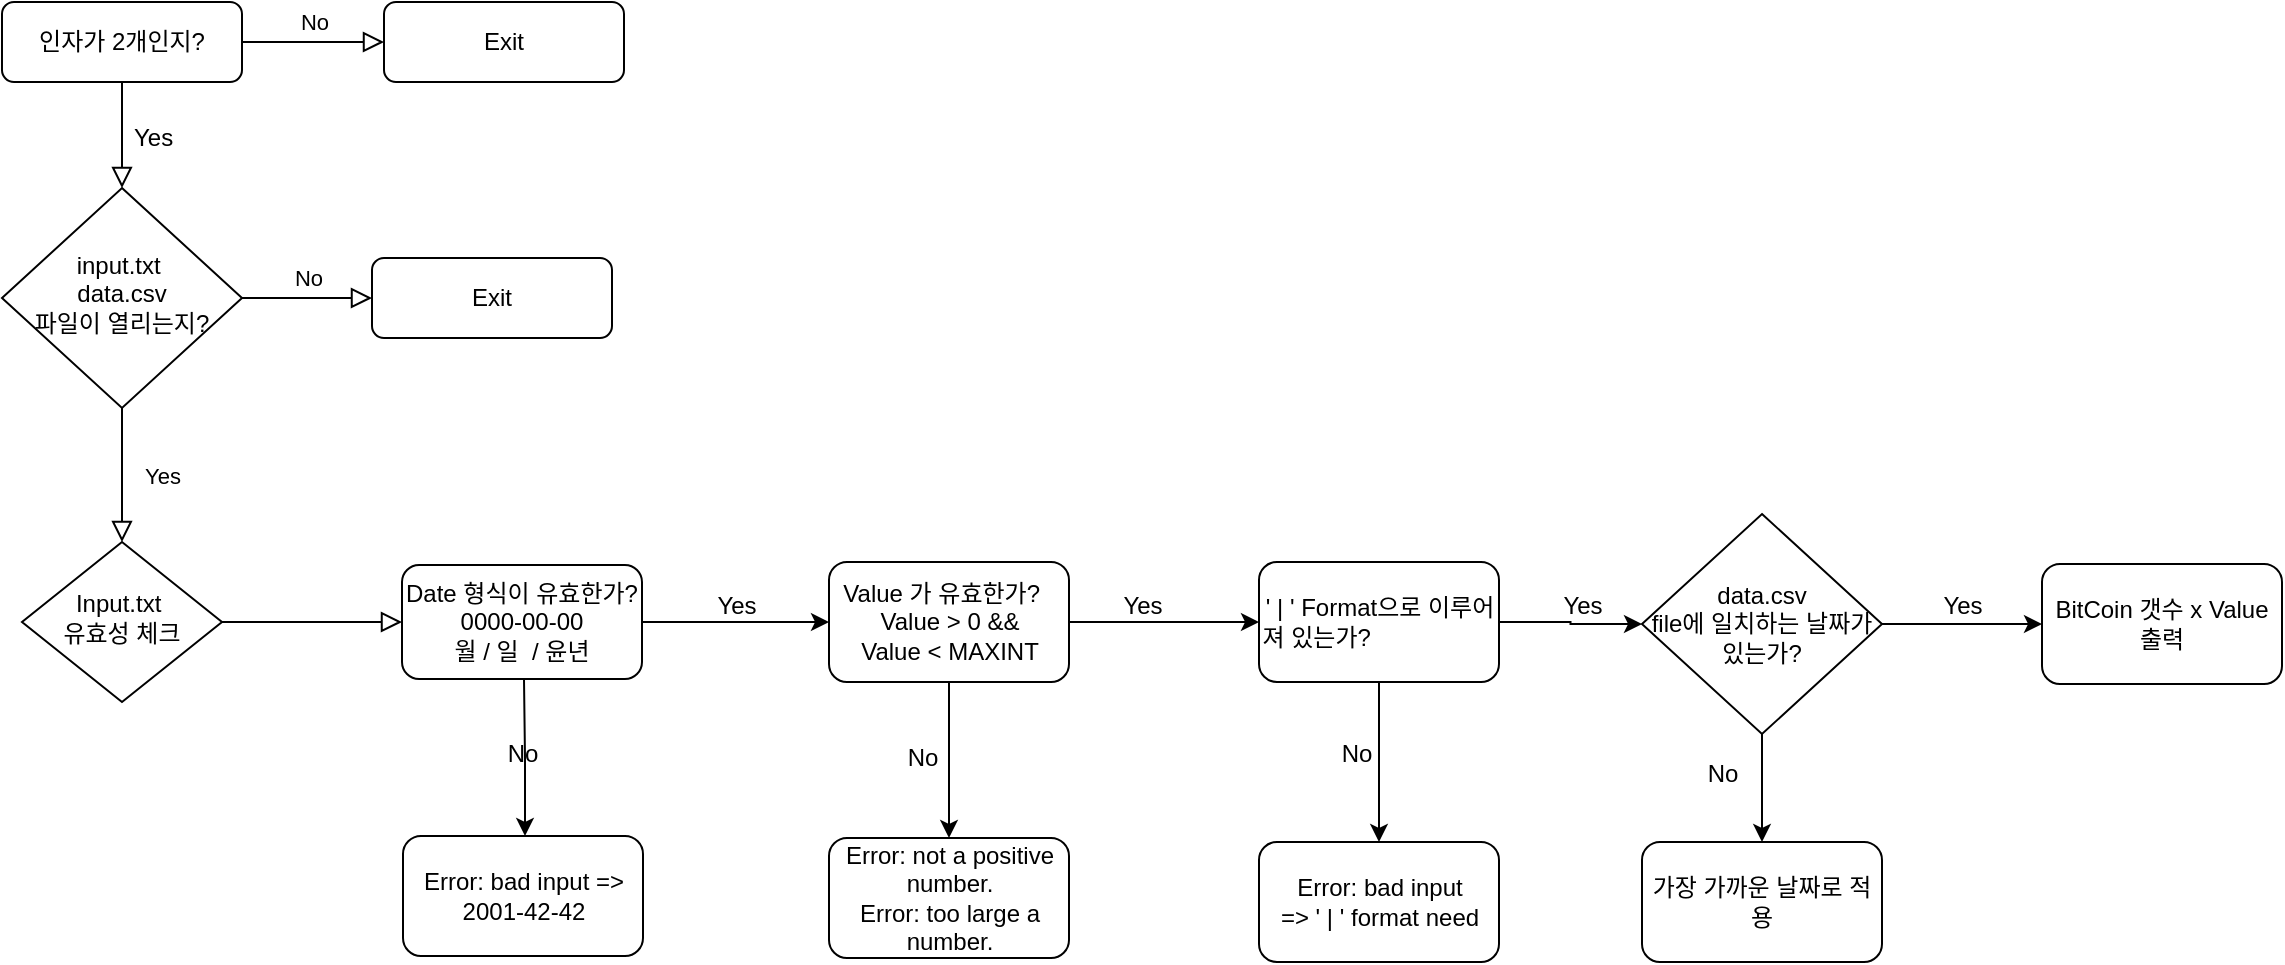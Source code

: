 <mxfile version="23.1.5" type="github">
  <diagram id="C5RBs43oDa-KdzZeNtuy" name="Page-1">
    <mxGraphModel dx="1554" dy="985" grid="1" gridSize="10" guides="1" tooltips="1" connect="1" arrows="1" fold="1" page="1" pageScale="1" pageWidth="827" pageHeight="1169" math="0" shadow="0">
      <root>
        <mxCell id="WIyWlLk6GJQsqaUBKTNV-0" />
        <mxCell id="WIyWlLk6GJQsqaUBKTNV-1" parent="WIyWlLk6GJQsqaUBKTNV-0" />
        <mxCell id="WIyWlLk6GJQsqaUBKTNV-2" value="" style="rounded=0;html=1;jettySize=auto;orthogonalLoop=1;fontSize=11;endArrow=block;endFill=0;endSize=8;strokeWidth=1;shadow=0;labelBackgroundColor=none;edgeStyle=orthogonalEdgeStyle;" parent="WIyWlLk6GJQsqaUBKTNV-1" source="WIyWlLk6GJQsqaUBKTNV-3" target="WIyWlLk6GJQsqaUBKTNV-6" edge="1">
          <mxGeometry relative="1" as="geometry" />
        </mxCell>
        <mxCell id="WIyWlLk6GJQsqaUBKTNV-3" value="인자가 2개인지?" style="rounded=1;whiteSpace=wrap;html=1;fontSize=12;glass=0;strokeWidth=1;shadow=0;" parent="WIyWlLk6GJQsqaUBKTNV-1" vertex="1">
          <mxGeometry x="170" y="77" width="120" height="40" as="geometry" />
        </mxCell>
        <mxCell id="WIyWlLk6GJQsqaUBKTNV-4" value="Yes" style="rounded=0;html=1;jettySize=auto;orthogonalLoop=1;fontSize=11;endArrow=block;endFill=0;endSize=8;strokeWidth=1;shadow=0;labelBackgroundColor=none;edgeStyle=orthogonalEdgeStyle;" parent="WIyWlLk6GJQsqaUBKTNV-1" source="WIyWlLk6GJQsqaUBKTNV-6" target="WIyWlLk6GJQsqaUBKTNV-10" edge="1">
          <mxGeometry y="20" relative="1" as="geometry">
            <mxPoint as="offset" />
          </mxGeometry>
        </mxCell>
        <mxCell id="WIyWlLk6GJQsqaUBKTNV-5" value="No" style="edgeStyle=orthogonalEdgeStyle;rounded=0;html=1;jettySize=auto;orthogonalLoop=1;fontSize=11;endArrow=block;endFill=0;endSize=8;strokeWidth=1;shadow=0;labelBackgroundColor=none;" parent="WIyWlLk6GJQsqaUBKTNV-1" source="WIyWlLk6GJQsqaUBKTNV-6" target="WIyWlLk6GJQsqaUBKTNV-7" edge="1">
          <mxGeometry y="10" relative="1" as="geometry">
            <mxPoint as="offset" />
          </mxGeometry>
        </mxCell>
        <mxCell id="WIyWlLk6GJQsqaUBKTNV-6" value="input.txt&amp;nbsp;&lt;br&gt;data.csv&lt;br&gt;파일이 열리는지?" style="rhombus;whiteSpace=wrap;html=1;shadow=0;fontFamily=Helvetica;fontSize=12;align=center;strokeWidth=1;spacing=6;spacingTop=-4;" parent="WIyWlLk6GJQsqaUBKTNV-1" vertex="1">
          <mxGeometry x="170" y="170" width="120" height="110" as="geometry" />
        </mxCell>
        <mxCell id="WIyWlLk6GJQsqaUBKTNV-7" value="Exit" style="rounded=1;whiteSpace=wrap;html=1;fontSize=12;glass=0;strokeWidth=1;shadow=0;" parent="WIyWlLk6GJQsqaUBKTNV-1" vertex="1">
          <mxGeometry x="355" y="205" width="120" height="40" as="geometry" />
        </mxCell>
        <mxCell id="WIyWlLk6GJQsqaUBKTNV-9" value="" style="edgeStyle=orthogonalEdgeStyle;rounded=0;html=1;jettySize=auto;orthogonalLoop=1;fontSize=11;endArrow=block;endFill=0;endSize=8;strokeWidth=1;shadow=0;labelBackgroundColor=none;" parent="WIyWlLk6GJQsqaUBKTNV-1" source="WIyWlLk6GJQsqaUBKTNV-10" target="WIyWlLk6GJQsqaUBKTNV-12" edge="1">
          <mxGeometry x="0.012" y="10" relative="1" as="geometry">
            <mxPoint as="offset" />
          </mxGeometry>
        </mxCell>
        <mxCell id="WIyWlLk6GJQsqaUBKTNV-10" value="Input.txt&amp;nbsp;&lt;br&gt;유효성 체크" style="rhombus;whiteSpace=wrap;html=1;shadow=0;fontFamily=Helvetica;fontSize=12;align=center;strokeWidth=1;spacing=6;spacingTop=-4;" parent="WIyWlLk6GJQsqaUBKTNV-1" vertex="1">
          <mxGeometry x="180" y="347" width="100" height="80" as="geometry" />
        </mxCell>
        <mxCell id="C9c9lyA6cy7FM_qj0vax-11" value="" style="edgeStyle=orthogonalEdgeStyle;rounded=0;orthogonalLoop=1;jettySize=auto;html=1;exitX=1;exitY=0.5;exitDx=0;exitDy=0;" edge="1" parent="WIyWlLk6GJQsqaUBKTNV-1" source="WIyWlLk6GJQsqaUBKTNV-12" target="C9c9lyA6cy7FM_qj0vax-10">
          <mxGeometry relative="1" as="geometry">
            <mxPoint x="487" y="387" as="sourcePoint" />
            <mxPoint x="600" y="387" as="targetPoint" />
          </mxGeometry>
        </mxCell>
        <mxCell id="C9c9lyA6cy7FM_qj0vax-13" value="" style="edgeStyle=orthogonalEdgeStyle;rounded=0;orthogonalLoop=1;jettySize=auto;html=1;" edge="1" parent="WIyWlLk6GJQsqaUBKTNV-1">
          <mxGeometry relative="1" as="geometry">
            <mxPoint x="431" y="415.5" as="sourcePoint" />
            <mxPoint x="431.5" y="494" as="targetPoint" />
          </mxGeometry>
        </mxCell>
        <mxCell id="WIyWlLk6GJQsqaUBKTNV-12" value="Date 형식이 유효한가?&lt;br&gt;0000-00-00&lt;br&gt;월 / 일&amp;nbsp; / 윤년" style="rounded=1;whiteSpace=wrap;html=1;fontSize=12;glass=0;strokeWidth=1;shadow=0;" parent="WIyWlLk6GJQsqaUBKTNV-1" vertex="1">
          <mxGeometry x="370" y="358.5" width="120" height="57" as="geometry" />
        </mxCell>
        <mxCell id="C9c9lyA6cy7FM_qj0vax-1" value="No" style="edgeStyle=orthogonalEdgeStyle;rounded=0;html=1;jettySize=auto;orthogonalLoop=1;fontSize=11;endArrow=block;endFill=0;endSize=8;strokeWidth=1;shadow=0;labelBackgroundColor=none;exitX=1;exitY=0.5;exitDx=0;exitDy=0;" edge="1" parent="WIyWlLk6GJQsqaUBKTNV-1" source="WIyWlLk6GJQsqaUBKTNV-3" target="C9c9lyA6cy7FM_qj0vax-2">
          <mxGeometry y="10" relative="1" as="geometry">
            <mxPoint as="offset" />
            <mxPoint x="300" y="100" as="sourcePoint" />
            <mxPoint x="330" y="100" as="targetPoint" />
          </mxGeometry>
        </mxCell>
        <mxCell id="C9c9lyA6cy7FM_qj0vax-2" value="Exit" style="rounded=1;whiteSpace=wrap;html=1;fontSize=12;glass=0;strokeWidth=1;shadow=0;" vertex="1" parent="WIyWlLk6GJQsqaUBKTNV-1">
          <mxGeometry x="361" y="77" width="120" height="40" as="geometry" />
        </mxCell>
        <mxCell id="C9c9lyA6cy7FM_qj0vax-9" value="Yes" style="text;strokeColor=none;fillColor=none;align=left;verticalAlign=middle;spacingLeft=4;spacingRight=4;overflow=hidden;points=[[0,0.5],[1,0.5]];portConstraint=eastwest;rotatable=0;whiteSpace=wrap;html=1;" vertex="1" parent="WIyWlLk6GJQsqaUBKTNV-1">
          <mxGeometry x="230" y="130" width="80" height="30" as="geometry" />
        </mxCell>
        <mxCell id="C9c9lyA6cy7FM_qj0vax-17" value="" style="edgeStyle=orthogonalEdgeStyle;rounded=0;orthogonalLoop=1;jettySize=auto;html=1;" edge="1" parent="WIyWlLk6GJQsqaUBKTNV-1" source="C9c9lyA6cy7FM_qj0vax-10" target="C9c9lyA6cy7FM_qj0vax-16">
          <mxGeometry relative="1" as="geometry" />
        </mxCell>
        <mxCell id="C9c9lyA6cy7FM_qj0vax-21" value="" style="edgeStyle=orthogonalEdgeStyle;rounded=0;orthogonalLoop=1;jettySize=auto;html=1;" edge="1" parent="WIyWlLk6GJQsqaUBKTNV-1" source="C9c9lyA6cy7FM_qj0vax-10" target="C9c9lyA6cy7FM_qj0vax-20">
          <mxGeometry relative="1" as="geometry" />
        </mxCell>
        <mxCell id="C9c9lyA6cy7FM_qj0vax-10" value="Value 가 유효한가?&lt;span style=&quot;white-space: pre;&quot;&gt;&#x9;&lt;/span&gt;&lt;br&gt;Value &amp;gt; 0 &amp;amp;&amp;amp;&lt;br&gt;Value &amp;lt; MAXINT" style="whiteSpace=wrap;html=1;rounded=1;glass=0;strokeWidth=1;shadow=0;" vertex="1" parent="WIyWlLk6GJQsqaUBKTNV-1">
          <mxGeometry x="583.5" y="357" width="120" height="60" as="geometry" />
        </mxCell>
        <mxCell id="C9c9lyA6cy7FM_qj0vax-12" value="Error: bad input =&amp;gt; 2001-42-42" style="whiteSpace=wrap;html=1;rounded=1;glass=0;strokeWidth=1;shadow=0;" vertex="1" parent="WIyWlLk6GJQsqaUBKTNV-1">
          <mxGeometry x="370.5" y="494" width="120" height="60" as="geometry" />
        </mxCell>
        <mxCell id="C9c9lyA6cy7FM_qj0vax-14" value="No" style="text;html=1;align=center;verticalAlign=middle;resizable=0;points=[];autosize=1;strokeColor=none;fillColor=none;" vertex="1" parent="WIyWlLk6GJQsqaUBKTNV-1">
          <mxGeometry x="410" y="438" width="40" height="30" as="geometry" />
        </mxCell>
        <mxCell id="C9c9lyA6cy7FM_qj0vax-15" value="Yes" style="text;html=1;align=center;verticalAlign=middle;resizable=0;points=[];autosize=1;strokeColor=none;fillColor=none;" vertex="1" parent="WIyWlLk6GJQsqaUBKTNV-1">
          <mxGeometry x="517" y="363.5" width="40" height="30" as="geometry" />
        </mxCell>
        <mxCell id="C9c9lyA6cy7FM_qj0vax-28" value="" style="edgeStyle=orthogonalEdgeStyle;rounded=0;orthogonalLoop=1;jettySize=auto;html=1;" edge="1" parent="WIyWlLk6GJQsqaUBKTNV-1" source="C9c9lyA6cy7FM_qj0vax-16" target="C9c9lyA6cy7FM_qj0vax-27">
          <mxGeometry relative="1" as="geometry" />
        </mxCell>
        <mxCell id="C9c9lyA6cy7FM_qj0vax-31" value="" style="edgeStyle=orthogonalEdgeStyle;rounded=0;orthogonalLoop=1;jettySize=auto;html=1;entryX=0;entryY=0.5;entryDx=0;entryDy=0;" edge="1" parent="WIyWlLk6GJQsqaUBKTNV-1" source="C9c9lyA6cy7FM_qj0vax-16" target="C9c9lyA6cy7FM_qj0vax-33">
          <mxGeometry relative="1" as="geometry">
            <mxPoint x="998.5" y="387" as="targetPoint" />
          </mxGeometry>
        </mxCell>
        <mxCell id="C9c9lyA6cy7FM_qj0vax-16" value="&amp;nbsp; &amp;nbsp; &amp;nbsp; &amp;nbsp; &amp;nbsp; &amp;nbsp; &amp;nbsp; &amp;nbsp; &amp;nbsp;&lt;br&gt;&#39; | &#39; Format으로 이루어져 있는가?&amp;nbsp; &amp;nbsp; &amp;nbsp; &amp;nbsp; &amp;nbsp; &amp;nbsp; &amp;nbsp; &amp;nbsp; &amp;nbsp; &amp;nbsp; &amp;nbsp; &amp;nbsp; &amp;nbsp; &amp;nbsp; &amp;nbsp; &amp;nbsp; &amp;nbsp; &amp;nbsp; &amp;nbsp; &amp;nbsp; &amp;nbsp; &amp;nbsp; &amp;nbsp; &amp;nbsp; &amp;nbsp;" style="whiteSpace=wrap;html=1;rounded=1;glass=0;strokeWidth=1;shadow=0;" vertex="1" parent="WIyWlLk6GJQsqaUBKTNV-1">
          <mxGeometry x="798.5" y="357" width="120" height="60" as="geometry" />
        </mxCell>
        <mxCell id="C9c9lyA6cy7FM_qj0vax-20" value="Error: not a positive number.&lt;br&gt;Error: too large a number." style="whiteSpace=wrap;html=1;rounded=1;glass=0;strokeWidth=1;shadow=0;" vertex="1" parent="WIyWlLk6GJQsqaUBKTNV-1">
          <mxGeometry x="583.5" y="495" width="120" height="60" as="geometry" />
        </mxCell>
        <mxCell id="C9c9lyA6cy7FM_qj0vax-22" value="No" style="text;html=1;align=center;verticalAlign=middle;resizable=0;points=[];autosize=1;strokeColor=none;fillColor=none;" vertex="1" parent="WIyWlLk6GJQsqaUBKTNV-1">
          <mxGeometry x="610" y="440" width="40" height="30" as="geometry" />
        </mxCell>
        <mxCell id="C9c9lyA6cy7FM_qj0vax-24" value="Yes" style="text;html=1;align=center;verticalAlign=middle;resizable=0;points=[];autosize=1;strokeColor=none;fillColor=none;" vertex="1" parent="WIyWlLk6GJQsqaUBKTNV-1">
          <mxGeometry x="720" y="363.5" width="40" height="30" as="geometry" />
        </mxCell>
        <mxCell id="C9c9lyA6cy7FM_qj0vax-27" value="Error: bad input&lt;br&gt;=&amp;gt; &#39; | &#39; format need" style="whiteSpace=wrap;html=1;rounded=1;glass=0;strokeWidth=1;shadow=0;" vertex="1" parent="WIyWlLk6GJQsqaUBKTNV-1">
          <mxGeometry x="798.5" y="497" width="120" height="60" as="geometry" />
        </mxCell>
        <mxCell id="C9c9lyA6cy7FM_qj0vax-29" value="No" style="text;html=1;align=center;verticalAlign=middle;resizable=0;points=[];autosize=1;strokeColor=none;fillColor=none;" vertex="1" parent="WIyWlLk6GJQsqaUBKTNV-1">
          <mxGeometry x="827" y="438" width="40" height="30" as="geometry" />
        </mxCell>
        <mxCell id="C9c9lyA6cy7FM_qj0vax-32" value="Yes" style="text;html=1;align=center;verticalAlign=middle;resizable=0;points=[];autosize=1;strokeColor=none;fillColor=none;" vertex="1" parent="WIyWlLk6GJQsqaUBKTNV-1">
          <mxGeometry x="940" y="363.5" width="40" height="30" as="geometry" />
        </mxCell>
        <mxCell id="C9c9lyA6cy7FM_qj0vax-37" value="" style="edgeStyle=orthogonalEdgeStyle;rounded=0;orthogonalLoop=1;jettySize=auto;html=1;" edge="1" parent="WIyWlLk6GJQsqaUBKTNV-1" source="C9c9lyA6cy7FM_qj0vax-33" target="C9c9lyA6cy7FM_qj0vax-36">
          <mxGeometry relative="1" as="geometry" />
        </mxCell>
        <mxCell id="C9c9lyA6cy7FM_qj0vax-40" value="" style="edgeStyle=orthogonalEdgeStyle;rounded=0;orthogonalLoop=1;jettySize=auto;html=1;" edge="1" parent="WIyWlLk6GJQsqaUBKTNV-1" source="C9c9lyA6cy7FM_qj0vax-33" target="C9c9lyA6cy7FM_qj0vax-39">
          <mxGeometry relative="1" as="geometry" />
        </mxCell>
        <mxCell id="C9c9lyA6cy7FM_qj0vax-33" value="data.csv&lt;br&gt;file에 일치하는 날짜가 있는가?" style="rhombus;whiteSpace=wrap;html=1;" vertex="1" parent="WIyWlLk6GJQsqaUBKTNV-1">
          <mxGeometry x="990" y="333" width="120" height="110" as="geometry" />
        </mxCell>
        <mxCell id="C9c9lyA6cy7FM_qj0vax-36" value="가장 가까운 날짜로 적용" style="rounded=1;whiteSpace=wrap;html=1;" vertex="1" parent="WIyWlLk6GJQsqaUBKTNV-1">
          <mxGeometry x="990" y="497" width="120" height="60" as="geometry" />
        </mxCell>
        <mxCell id="C9c9lyA6cy7FM_qj0vax-38" value="No" style="text;html=1;align=center;verticalAlign=middle;resizable=0;points=[];autosize=1;strokeColor=none;fillColor=none;" vertex="1" parent="WIyWlLk6GJQsqaUBKTNV-1">
          <mxGeometry x="1010" y="448" width="40" height="30" as="geometry" />
        </mxCell>
        <mxCell id="C9c9lyA6cy7FM_qj0vax-39" value="BitCoin 갯수 x Value&lt;br&gt;출력" style="rounded=1;whiteSpace=wrap;html=1;" vertex="1" parent="WIyWlLk6GJQsqaUBKTNV-1">
          <mxGeometry x="1190" y="358" width="120" height="60" as="geometry" />
        </mxCell>
        <mxCell id="C9c9lyA6cy7FM_qj0vax-41" value="Yes" style="text;html=1;align=center;verticalAlign=middle;resizable=0;points=[];autosize=1;strokeColor=none;fillColor=none;" vertex="1" parent="WIyWlLk6GJQsqaUBKTNV-1">
          <mxGeometry x="1130" y="363.5" width="40" height="30" as="geometry" />
        </mxCell>
      </root>
    </mxGraphModel>
  </diagram>
</mxfile>
